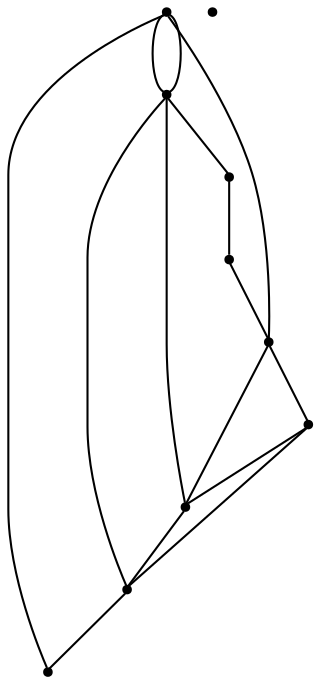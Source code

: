 graph {
  node [shape=point,comment="{\"directed\":false,\"doi\":\"10.1007/978-3-030-68766-3_23\",\"figure\":\"6 (1)\"}"]

  v0 [pos="595.1447946472653,1305.6379587781676"]
  v1 [pos="795.1766606752554,1088.939426397354"]
  v2 [pos="595.0531001489448,1213.957810463208"]
  v3 [pos="645.1527611542629,1088.939426397354"]
  v4 [pos="261.7583671643858,1088.939426397354"]
  v5 [pos="445.1209030748247,1088.939426397354"]
  v6 [pos="595.0531001489448,1163.9504568368664"]
  v7 [pos="595.1447946472653,1088.939426397354"]
  v8 [pos="395.02124206950674,1088.939426397354"]
  v9 [pos="311.6746312245108,1055.6011906464596"]

  v5 -- v7 [id="-3",pos="445.1209030748247,1088.939426397354 595.1447946472653,1088.939426397354 595.1447946472653,1088.939426397354 595.1447946472653,1088.939426397354"]
  v7 -- v3 [id="-5",pos="595.1447946472653,1088.939426397354 645.1527611542629,1088.939426397354 645.1527611542629,1088.939426397354 645.1527611542629,1088.939426397354"]
  v4 -- v8 [id="-6",pos="261.7583671643858,1088.939426397354 395.02124206950674,1088.939426397354 395.02124206950674,1088.939426397354 395.02124206950674,1088.939426397354"]
  v8 -- v5 [id="-7",pos="395.02124206950674,1088.939426397354 445.1209030748247,1088.939426397354 445.1209030748247,1088.939426397354 445.1209030748247,1088.939426397354"]
  v3 -- v1 [id="-10",pos="645.1527611542629,1088.939426397354 795.1766606752554,1088.939426397354 795.1766606752554,1088.939426397354 795.1766606752554,1088.939426397354"]
  v1 -- v0 [id="-12",pos="795.1766606752554,1088.939426397354 595.1447946472653,1305.6379587781676 595.1447946472653,1305.6379587781676 595.1447946472653,1305.6379587781676"]
  v3 -- v2 [id="-16",pos="645.1527611542629,1088.939426397354 595.0531001489448,1213.957810463208 595.0531001489448,1213.957810463208 595.0531001489448,1213.957810463208"]
  v2 -- v4 [id="-18",pos="595.0531001489448,1213.957810463208 261.7583671643858,1088.939426397354 261.7583671643858,1088.939426397354 261.7583671643858,1088.939426397354"]
  v0 -- v5 [id="-21",pos="595.1447946472653,1305.6379587781676 445.1209030748247,1088.939426397354 445.1209030748247,1088.939426397354 445.1209030748247,1088.939426397354"]
  v2 -- v0 [id="-26",pos="595.0531001489448,1213.957810463208 595.1447946472653,1305.6379587781676 595.1447946472653,1305.6379587781676 595.1447946472653,1305.6379587781676"]
  v6 -- v2 [id="-27",pos="595.0531001489448,1163.9504568368664 595.0531001489448,1213.957810463208 595.0531001489448,1213.957810463208 595.0531001489448,1213.957810463208"]
  v7 -- v6 [id="-28",pos="595.1447946472653,1088.939426397354 595.0531001489448,1163.9504568368664 595.0531001489448,1163.9504568368664 595.0531001489448,1163.9504568368664"]
  v6 -- v5 [id="-31",pos="595.0531001489448,1163.9504568368664 445.1209030748247,1088.939426397354 445.1209030748247,1088.939426397354 445.1209030748247,1088.939426397354"]
  v6 -- v3 [id="-32",pos="595.0531001489448,1163.9504568368664 645.1527611542629,1088.939426397354 645.1527611542629,1088.939426397354 645.1527611542629,1088.939426397354"]
  v0 -- v2 [id="-49",pos="595.1447946472653,1305.6379587781676 573.6955947083324,1271.728833209899 573.6955947083324,1271.728833209899 573.6955947083324,1271.728833209899 595.0531001489448,1213.957810463208 595.0531001489448,1213.957810463208 595.0531001489448,1213.957810463208"]
}